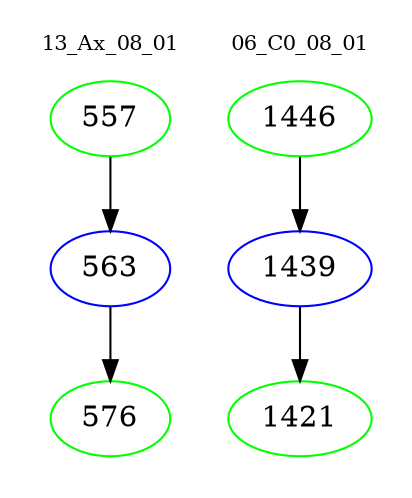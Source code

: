digraph{
subgraph cluster_0 {
color = white
label = "13_Ax_08_01";
fontsize=10;
T0_557 [label="557", color="green"]
T0_557 -> T0_563 [color="black"]
T0_563 [label="563", color="blue"]
T0_563 -> T0_576 [color="black"]
T0_576 [label="576", color="green"]
}
subgraph cluster_1 {
color = white
label = "06_C0_08_01";
fontsize=10;
T1_1446 [label="1446", color="green"]
T1_1446 -> T1_1439 [color="black"]
T1_1439 [label="1439", color="blue"]
T1_1439 -> T1_1421 [color="black"]
T1_1421 [label="1421", color="green"]
}
}
